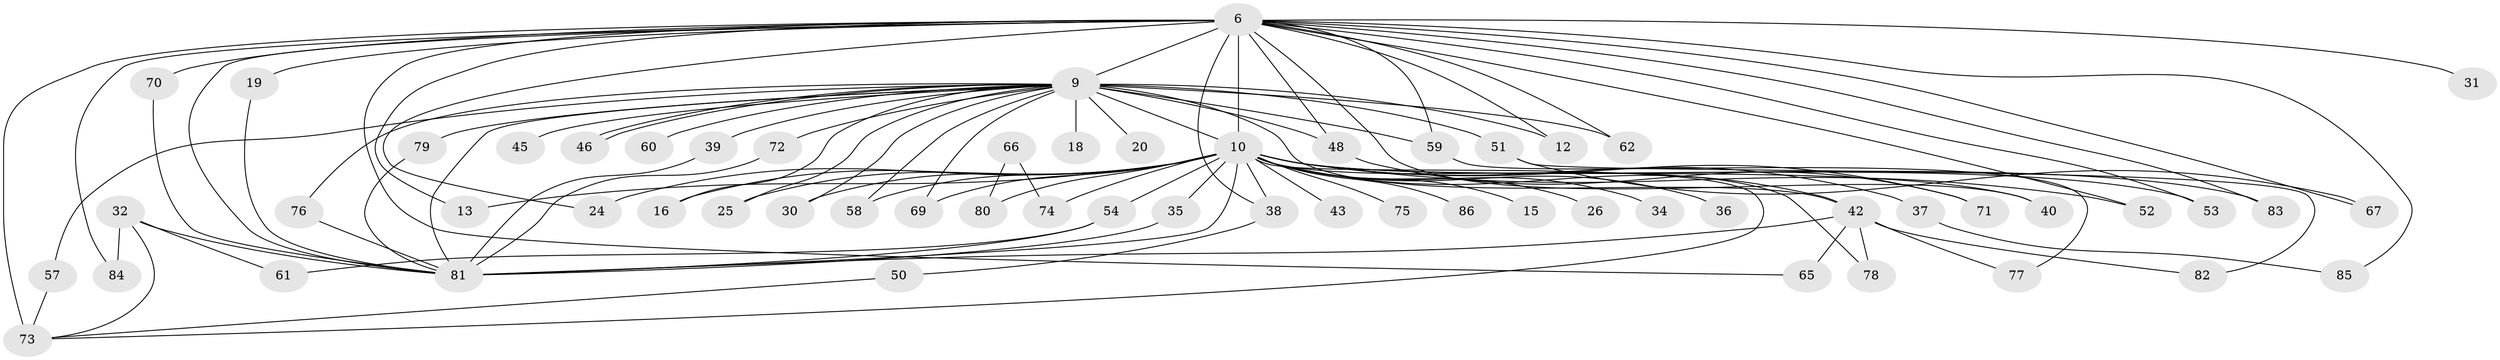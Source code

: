 // original degree distribution, {19: 0.023255813953488372, 21: 0.023255813953488372, 27: 0.011627906976744186, 20: 0.011627906976744186, 23: 0.011627906976744186, 16: 0.011627906976744186, 14: 0.011627906976744186, 25: 0.011627906976744186, 8: 0.011627906976744186, 2: 0.627906976744186, 3: 0.16279069767441862, 6: 0.011627906976744186, 4: 0.05813953488372093, 5: 0.011627906976744186}
// Generated by graph-tools (version 1.1) at 2025/47/03/04/25 21:47:56]
// undirected, 60 vertices, 103 edges
graph export_dot {
graph [start="1"]
  node [color=gray90,style=filled];
  6 [super="+5"];
  9 [super="+3"];
  10 [super="+4+2"];
  12;
  13;
  15;
  16;
  18;
  19;
  20;
  24;
  25;
  26;
  30;
  31;
  32;
  34;
  35 [super="+14"];
  36;
  37;
  38;
  39;
  40;
  42 [super="+28+21"];
  43;
  45;
  46;
  48;
  50;
  51 [super="+44"];
  52 [super="+27"];
  53;
  54;
  57;
  58;
  59 [super="+29"];
  60;
  61;
  62;
  65;
  66;
  67;
  69 [super="+63"];
  70;
  71;
  72;
  73 [super="+11+47+55"];
  74 [super="+22"];
  75;
  76 [super="+33"];
  77;
  78 [super="+56"];
  79;
  80 [super="+64"];
  81 [super="+41+23+49+68"];
  82;
  83;
  84;
  85;
  86;
  6 -- 9 [weight=4];
  6 -- 10 [weight=8];
  6 -- 12;
  6 -- 31 [weight=2];
  6 -- 40;
  6 -- 48;
  6 -- 53;
  6 -- 62;
  6 -- 65;
  6 -- 70;
  6 -- 73 [weight=4];
  6 -- 85;
  6 -- 59;
  6 -- 67;
  6 -- 38;
  6 -- 13;
  6 -- 19;
  6 -- 52 [weight=2];
  6 -- 83;
  6 -- 84;
  6 -- 24;
  6 -- 81 [weight=4];
  9 -- 10 [weight=8];
  9 -- 16;
  9 -- 18 [weight=2];
  9 -- 30;
  9 -- 42 [weight=3];
  9 -- 45 [weight=2];
  9 -- 46;
  9 -- 46;
  9 -- 48;
  9 -- 59 [weight=2];
  9 -- 60 [weight=2];
  9 -- 79;
  9 -- 69 [weight=2];
  9 -- 72;
  9 -- 12;
  9 -- 20;
  9 -- 25;
  9 -- 39;
  9 -- 51 [weight=3];
  9 -- 57;
  9 -- 58;
  9 -- 62;
  9 -- 81 [weight=6];
  9 -- 76;
  10 -- 24;
  10 -- 26 [weight=2];
  10 -- 30;
  10 -- 34 [weight=2];
  10 -- 43 [weight=2];
  10 -- 75 [weight=2];
  10 -- 83;
  10 -- 13;
  10 -- 15 [weight=2];
  10 -- 37 [weight=2];
  10 -- 40;
  10 -- 53;
  10 -- 69;
  10 -- 80 [weight=3];
  10 -- 71;
  10 -- 73;
  10 -- 74 [weight=3];
  10 -- 78 [weight=2];
  10 -- 16;
  10 -- 86 [weight=2];
  10 -- 25;
  10 -- 35 [weight=2];
  10 -- 36 [weight=2];
  10 -- 38;
  10 -- 52;
  10 -- 54;
  10 -- 58;
  10 -- 42;
  10 -- 81 [weight=11];
  19 -- 81;
  32 -- 61;
  32 -- 84;
  32 -- 73;
  32 -- 81;
  35 -- 81;
  37 -- 85;
  38 -- 50;
  39 -- 81;
  42 -- 82;
  42 -- 65;
  42 -- 77;
  42 -- 78;
  42 -- 81;
  48 -- 71;
  50 -- 73;
  51 -- 82;
  51 -- 67;
  54 -- 61;
  54 -- 81;
  57 -- 73;
  59 -- 77;
  66 -- 80;
  66 -- 74;
  70 -- 81;
  72 -- 81;
  76 -- 81 [weight=2];
  79 -- 81;
}
